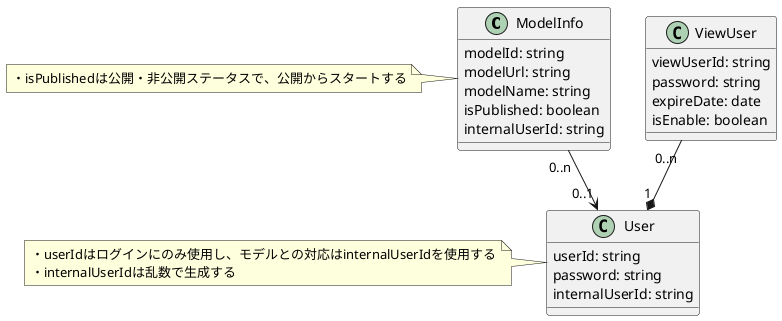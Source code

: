 @startuml Domain

class ModelInfo{
	modelId: string
	modelUrl: string
	modelName: string
	isPublished: boolean
	internalUserId: string
}

class User{
	userId: string
	password: string
	internalUserId: string
}

class ViewUser{
	viewUserId: string
	password: string
	expireDate: date
	isEnable: boolean
}

ModelInfo "0..n" --> "0..1" User
ViewUser "0..n" --* "1" User

note left of ModelInfo: ・isPublishedは公開・非公開ステータスで、公開からスタートする
note left of User: ・userIdはログインにのみ使用し、モデルとの対応はinternalUserIdを使用する\n・internalUserIdは乱数で生成する

@enduml